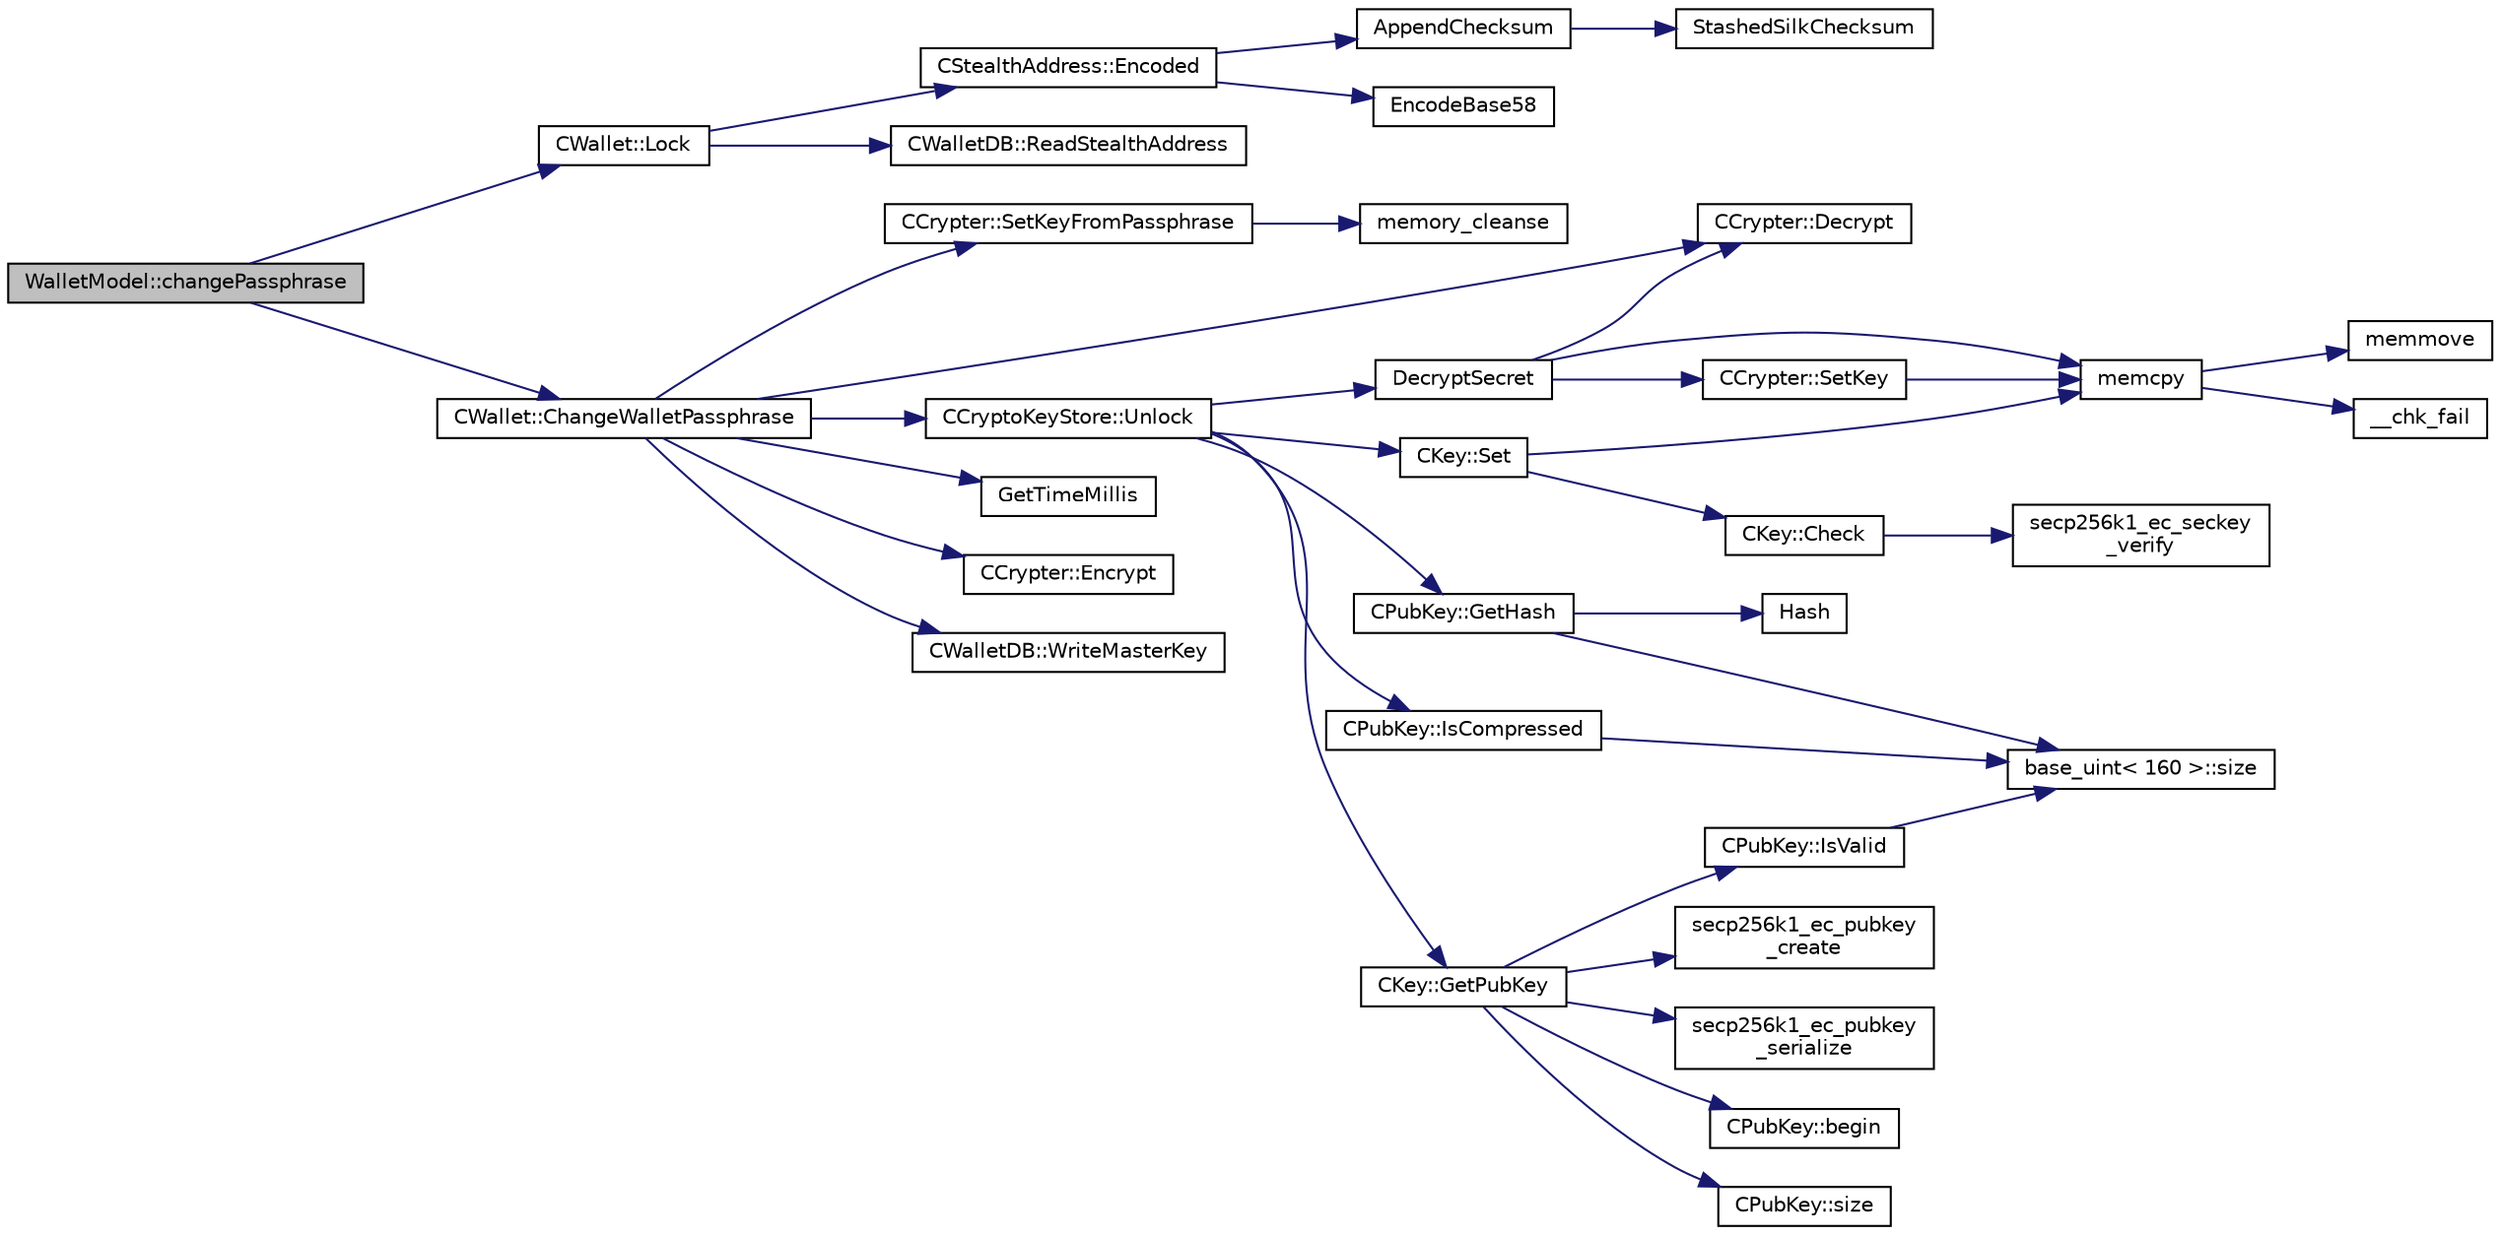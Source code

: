 digraph "WalletModel::changePassphrase"
{
  edge [fontname="Helvetica",fontsize="10",labelfontname="Helvetica",labelfontsize="10"];
  node [fontname="Helvetica",fontsize="10",shape=record];
  rankdir="LR";
  Node117 [label="WalletModel::changePassphrase",height=0.2,width=0.4,color="black", fillcolor="grey75", style="filled", fontcolor="black"];
  Node117 -> Node118 [color="midnightblue",fontsize="10",style="solid",fontname="Helvetica"];
  Node118 [label="CWallet::Lock",height=0.2,width=0.4,color="black", fillcolor="white", style="filled",URL="$class_c_wallet.html#a0404b6bc1cb804aadc69b9902b52282a"];
  Node118 -> Node119 [color="midnightblue",fontsize="10",style="solid",fontname="Helvetica"];
  Node119 [label="CStealthAddress::Encoded",height=0.2,width=0.4,color="black", fillcolor="white", style="filled",URL="$class_c_stealth_address.html#a1318c3f56f64354f4c909380ba692c91"];
  Node119 -> Node120 [color="midnightblue",fontsize="10",style="solid",fontname="Helvetica"];
  Node120 [label="AppendChecksum",height=0.2,width=0.4,color="black", fillcolor="white", style="filled",URL="$stealth_8cpp.html#aa4f182dc0efd181cef81ca75ae960533"];
  Node120 -> Node121 [color="midnightblue",fontsize="10",style="solid",fontname="Helvetica"];
  Node121 [label="StashedSilkChecksum",height=0.2,width=0.4,color="black", fillcolor="white", style="filled",URL="$stealth_8cpp.html#abb79a3b98a10b85daf3f3ff35c1cbfa8"];
  Node119 -> Node122 [color="midnightblue",fontsize="10",style="solid",fontname="Helvetica"];
  Node122 [label="EncodeBase58",height=0.2,width=0.4,color="black", fillcolor="white", style="filled",URL="$base58_8cpp.html#a8d6f0e9d5df175b4966dcede31dc90ad",tooltip="Encode a byte sequence as a base58-encoded string. "];
  Node118 -> Node123 [color="midnightblue",fontsize="10",style="solid",fontname="Helvetica"];
  Node123 [label="CWalletDB::ReadStealthAddress",height=0.2,width=0.4,color="black", fillcolor="white", style="filled",URL="$class_c_wallet_d_b.html#aebcc02069f91916c652d4e3e13be0f0b"];
  Node117 -> Node124 [color="midnightblue",fontsize="10",style="solid",fontname="Helvetica"];
  Node124 [label="CWallet::ChangeWalletPassphrase",height=0.2,width=0.4,color="black", fillcolor="white", style="filled",URL="$class_c_wallet.html#a4abcec3066e7c462f4564c159fc15031"];
  Node124 -> Node125 [color="midnightblue",fontsize="10",style="solid",fontname="Helvetica"];
  Node125 [label="CCrypter::SetKeyFromPassphrase",height=0.2,width=0.4,color="black", fillcolor="white", style="filled",URL="$class_c_crypter.html#a5368279e4a1549d3c1d15d8aa2179708"];
  Node125 -> Node126 [color="midnightblue",fontsize="10",style="solid",fontname="Helvetica"];
  Node126 [label="memory_cleanse",height=0.2,width=0.4,color="black", fillcolor="white", style="filled",URL="$cleanse_8cpp.html#a5a4afb85dd16ecc1f6019c782db78663"];
  Node124 -> Node127 [color="midnightblue",fontsize="10",style="solid",fontname="Helvetica"];
  Node127 [label="CCrypter::Decrypt",height=0.2,width=0.4,color="black", fillcolor="white", style="filled",URL="$class_c_crypter.html#a4dbabed4975d4435d22c76deac43df7f"];
  Node124 -> Node128 [color="midnightblue",fontsize="10",style="solid",fontname="Helvetica"];
  Node128 [label="CCryptoKeyStore::Unlock",height=0.2,width=0.4,color="black", fillcolor="white", style="filled",URL="$class_c_crypto_key_store.html#a81bd70e18aa75f566526620a74f9cd88"];
  Node128 -> Node129 [color="midnightblue",fontsize="10",style="solid",fontname="Helvetica"];
  Node129 [label="DecryptSecret",height=0.2,width=0.4,color="black", fillcolor="white", style="filled",URL="$crypter_8cpp.html#aded00aa7498a7485a00e77a20856b3e4"];
  Node129 -> Node130 [color="midnightblue",fontsize="10",style="solid",fontname="Helvetica"];
  Node130 [label="memcpy",height=0.2,width=0.4,color="black", fillcolor="white", style="filled",URL="$glibc__compat_8cpp.html#a0f46826ab0466591e136db24394923cf"];
  Node130 -> Node131 [color="midnightblue",fontsize="10",style="solid",fontname="Helvetica"];
  Node131 [label="memmove",height=0.2,width=0.4,color="black", fillcolor="white", style="filled",URL="$glibc__compat_8cpp.html#a9778d49e9029dd75bc53ecbbf9f5e9a1"];
  Node130 -> Node132 [color="midnightblue",fontsize="10",style="solid",fontname="Helvetica"];
  Node132 [label="__chk_fail",height=0.2,width=0.4,color="black", fillcolor="white", style="filled",URL="$glibc__compat_8cpp.html#a424ac71631da5ada2976630ff67051d1"];
  Node129 -> Node133 [color="midnightblue",fontsize="10",style="solid",fontname="Helvetica"];
  Node133 [label="CCrypter::SetKey",height=0.2,width=0.4,color="black", fillcolor="white", style="filled",URL="$class_c_crypter.html#a0d948dd4796e2420e1dd9c1ddbf7974e"];
  Node133 -> Node130 [color="midnightblue",fontsize="10",style="solid",fontname="Helvetica"];
  Node129 -> Node127 [color="midnightblue",fontsize="10",style="solid",fontname="Helvetica"];
  Node128 -> Node134 [color="midnightblue",fontsize="10",style="solid",fontname="Helvetica"];
  Node134 [label="CPubKey::GetHash",height=0.2,width=0.4,color="black", fillcolor="white", style="filled",URL="$class_c_pub_key.html#ab1aaa3f6085a3e9bc034d3e1269d870d"];
  Node134 -> Node135 [color="midnightblue",fontsize="10",style="solid",fontname="Helvetica"];
  Node135 [label="Hash",height=0.2,width=0.4,color="black", fillcolor="white", style="filled",URL="$hash_8h.html#ab3f6c437460137530d86e09c2c102e99"];
  Node134 -> Node136 [color="midnightblue",fontsize="10",style="solid",fontname="Helvetica"];
  Node136 [label="base_uint\< 160 \>::size",height=0.2,width=0.4,color="black", fillcolor="white", style="filled",URL="$classbase__uint.html#a1f49b034e686269601ea89b0319b8004"];
  Node128 -> Node137 [color="midnightblue",fontsize="10",style="solid",fontname="Helvetica"];
  Node137 [label="CKey::Set",height=0.2,width=0.4,color="black", fillcolor="white", style="filled",URL="$class_c_key.html#aaa13d5f08456bba094210c5eeabf64c8"];
  Node137 -> Node138 [color="midnightblue",fontsize="10",style="solid",fontname="Helvetica"];
  Node138 [label="CKey::Check",height=0.2,width=0.4,color="black", fillcolor="white", style="filled",URL="$class_c_key.html#acec869bc75fa8f4d619ab025d367a97c"];
  Node138 -> Node139 [color="midnightblue",fontsize="10",style="solid",fontname="Helvetica"];
  Node139 [label="secp256k1_ec_seckey\l_verify",height=0.2,width=0.4,color="black", fillcolor="white", style="filled",URL="$secp256k1_8h.html#a366f922fc0c787351e82ff8e3a95f652",tooltip="Verify an ECDSA secret key. "];
  Node137 -> Node130 [color="midnightblue",fontsize="10",style="solid",fontname="Helvetica"];
  Node128 -> Node140 [color="midnightblue",fontsize="10",style="solid",fontname="Helvetica"];
  Node140 [label="CPubKey::IsCompressed",height=0.2,width=0.4,color="black", fillcolor="white", style="filled",URL="$class_c_pub_key.html#a25f8b70340ad20ddab0f80ec4cee9396"];
  Node140 -> Node136 [color="midnightblue",fontsize="10",style="solid",fontname="Helvetica"];
  Node128 -> Node141 [color="midnightblue",fontsize="10",style="solid",fontname="Helvetica"];
  Node141 [label="CKey::GetPubKey",height=0.2,width=0.4,color="black", fillcolor="white", style="filled",URL="$class_c_key.html#aa1085c59603a62db6ec776300f250337"];
  Node141 -> Node142 [color="midnightblue",fontsize="10",style="solid",fontname="Helvetica"];
  Node142 [label="secp256k1_ec_pubkey\l_create",height=0.2,width=0.4,color="black", fillcolor="white", style="filled",URL="$secp256k1_8h.html#a7438071aa8a6dc4697abe4f4659f2161",tooltip="Compute the public key for a secret key. "];
  Node141 -> Node143 [color="midnightblue",fontsize="10",style="solid",fontname="Helvetica"];
  Node143 [label="secp256k1_ec_pubkey\l_serialize",height=0.2,width=0.4,color="black", fillcolor="white", style="filled",URL="$secp256k1_8h.html#a34977bf00322e510e881160c421836d7",tooltip="Serialize a pubkey object into a serialized byte sequence. "];
  Node141 -> Node144 [color="midnightblue",fontsize="10",style="solid",fontname="Helvetica"];
  Node144 [label="CPubKey::begin",height=0.2,width=0.4,color="black", fillcolor="white", style="filled",URL="$class_c_pub_key.html#a859ab9909d68092d6d4fc739237ab358"];
  Node141 -> Node145 [color="midnightblue",fontsize="10",style="solid",fontname="Helvetica"];
  Node145 [label="CPubKey::size",height=0.2,width=0.4,color="black", fillcolor="white", style="filled",URL="$class_c_pub_key.html#a6bb28fcf0a5f799c69f5b7269363b309"];
  Node141 -> Node146 [color="midnightblue",fontsize="10",style="solid",fontname="Helvetica"];
  Node146 [label="CPubKey::IsValid",height=0.2,width=0.4,color="black", fillcolor="white", style="filled",URL="$class_c_pub_key.html#a4fa94293cf8577fd039b9a133f6c7f30"];
  Node146 -> Node136 [color="midnightblue",fontsize="10",style="solid",fontname="Helvetica"];
  Node124 -> Node147 [color="midnightblue",fontsize="10",style="solid",fontname="Helvetica"];
  Node147 [label="GetTimeMillis",height=0.2,width=0.4,color="black", fillcolor="white", style="filled",URL="$util_8h.html#a139d0fe6387b9e230a9b8bb12d9b43b9"];
  Node124 -> Node148 [color="midnightblue",fontsize="10",style="solid",fontname="Helvetica"];
  Node148 [label="CCrypter::Encrypt",height=0.2,width=0.4,color="black", fillcolor="white", style="filled",URL="$class_c_crypter.html#a124fcd3021569a660ce2daa3391c8ea4"];
  Node124 -> Node149 [color="midnightblue",fontsize="10",style="solid",fontname="Helvetica"];
  Node149 [label="CWalletDB::WriteMasterKey",height=0.2,width=0.4,color="black", fillcolor="white", style="filled",URL="$class_c_wallet_d_b.html#a507690da431ef61244941ad39c308aeb"];
}
